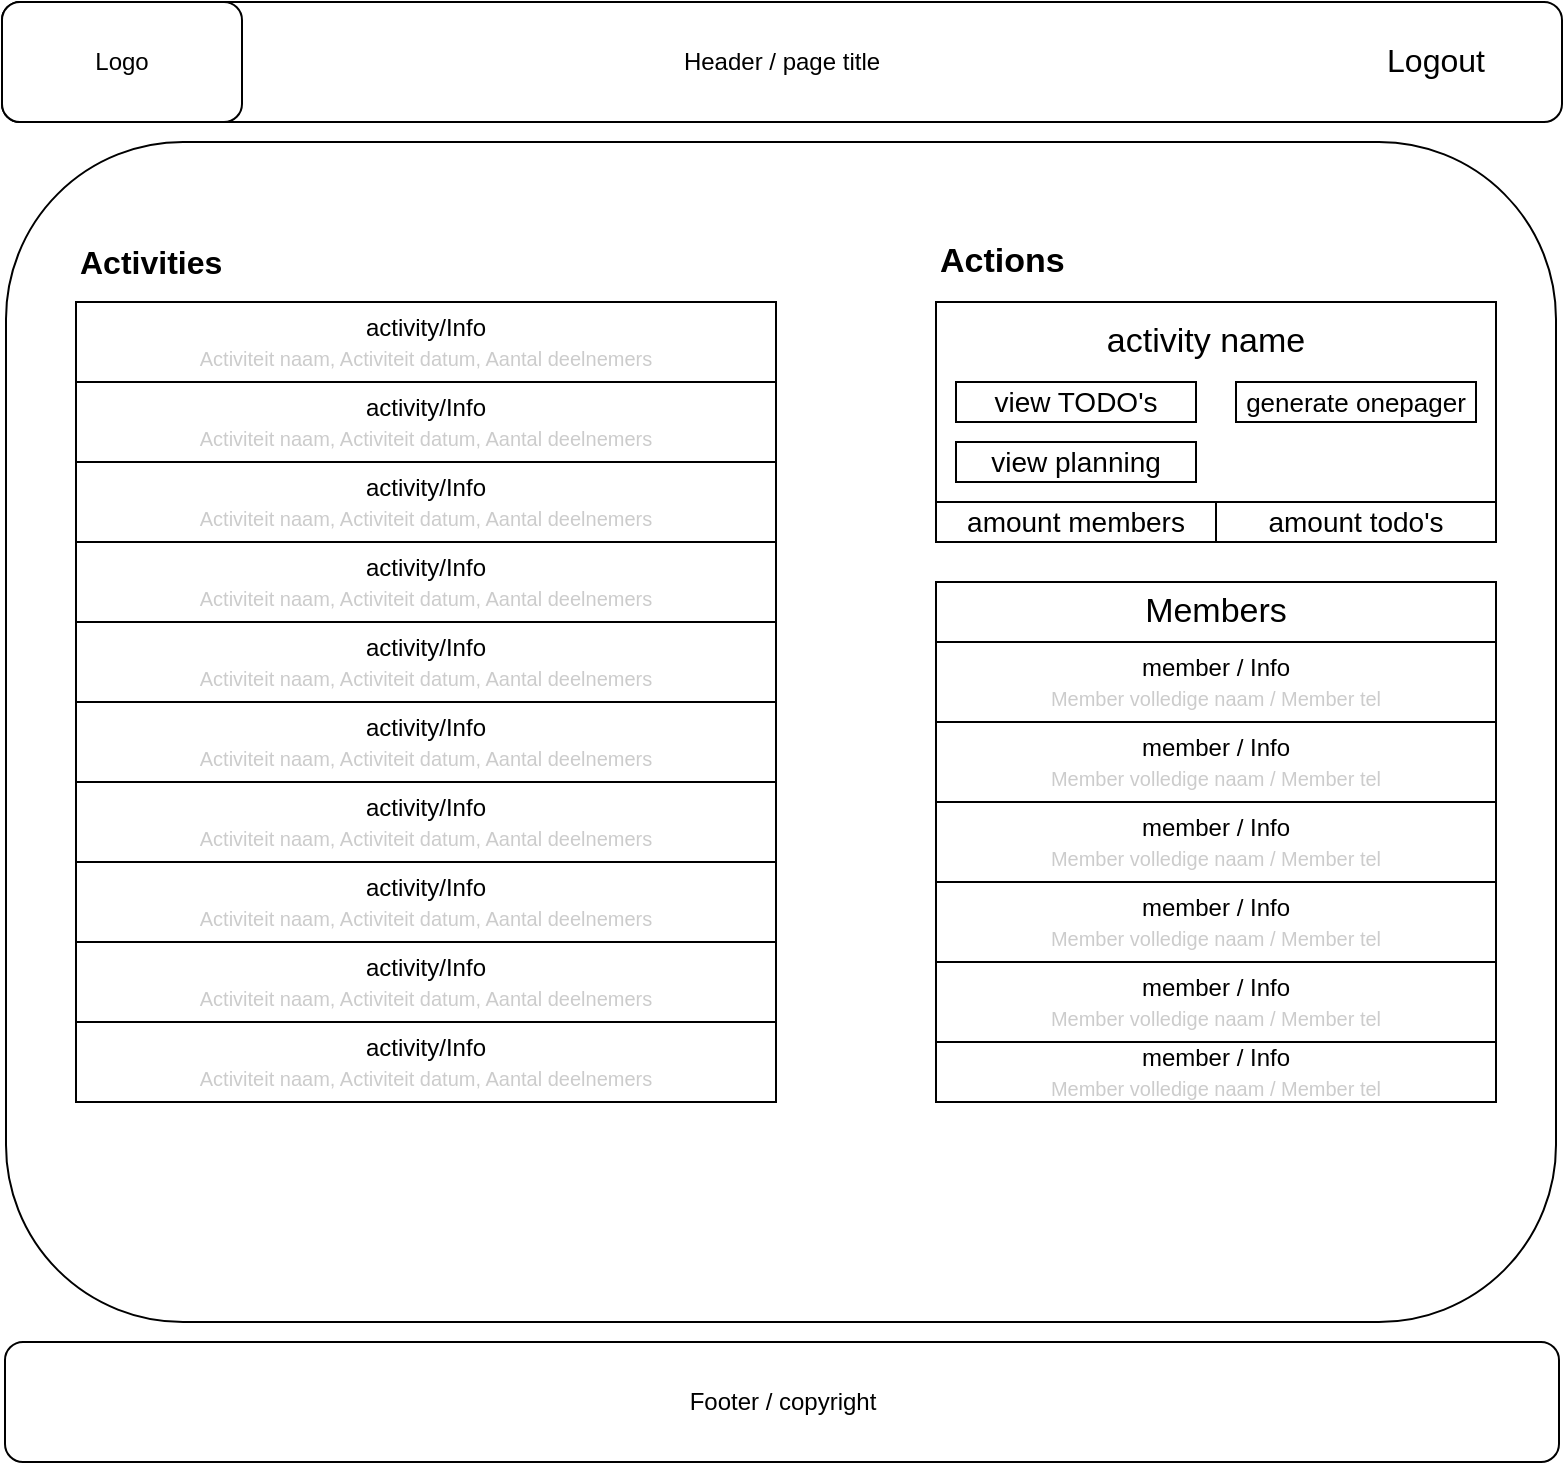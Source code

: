 <mxfile version="10.6.8" type="device"><diagram id="6_P3zEw1lcFy-CxTmmvz" name="Page-1"><mxGraphModel dx="914" dy="596" grid="1" gridSize="10" guides="1" tooltips="1" connect="1" arrows="1" fold="1" page="1" pageScale="1" pageWidth="827" pageHeight="1169" math="0" shadow="0"><root><mxCell id="0"/><mxCell id="1" parent="0"/><mxCell id="SW2021e6Q6jB_ChYrH0Y-1" value="Header / page title" style="rounded=1;whiteSpace=wrap;html=1;" vertex="1" parent="1"><mxGeometry x="23" y="20" width="780" height="60" as="geometry"/></mxCell><mxCell id="SW2021e6Q6jB_ChYrH0Y-2" value="" style="rounded=1;whiteSpace=wrap;html=1;spacing=2;" vertex="1" parent="1"><mxGeometry x="25" y="90" width="775" height="590" as="geometry"/></mxCell><mxCell id="SW2021e6Q6jB_ChYrH0Y-11" value="Logo" style="rounded=1;whiteSpace=wrap;html=1;" vertex="1" parent="1"><mxGeometry x="23" y="20" width="120" height="60" as="geometry"/></mxCell><mxCell id="SW2021e6Q6jB_ChYrH0Y-12" value="Footer / copyright&lt;br&gt;" style="rounded=1;whiteSpace=wrap;html=1;" vertex="1" parent="1"><mxGeometry x="24.5" y="690" width="777" height="60" as="geometry"/></mxCell><mxCell id="SW2021e6Q6jB_ChYrH0Y-18" value="" style="rounded=0;whiteSpace=wrap;html=1;shadow=0;glass=0;comic=0;align=center;" vertex="1" parent="1"><mxGeometry x="60" y="170" width="350" height="400" as="geometry"/></mxCell><mxCell id="SW2021e6Q6jB_ChYrH0Y-19" value="activity/Info&lt;br&gt;&lt;font color=&quot;#cccccc&quot; size=&quot;1&quot;&gt;Activiteit naam, Activiteit datum, Aantal deelnemers&lt;/font&gt;&lt;br&gt;" style="rounded=0;whiteSpace=wrap;html=1;shadow=0;glass=0;comic=0;align=center;" vertex="1" parent="1"><mxGeometry x="60" y="170" width="350" height="40" as="geometry"/></mxCell><mxCell id="SW2021e6Q6jB_ChYrH0Y-40" value="" style="rounded=0;whiteSpace=wrap;html=1;shadow=0;glass=0;comic=0;align=center;" vertex="1" parent="1"><mxGeometry x="490" y="170" width="280" height="120" as="geometry"/></mxCell><mxCell id="SW2021e6Q6jB_ChYrH0Y-41" value="&lt;font style=&quot;font-size: 16px&quot;&gt;Activities&lt;/font&gt;" style="text;html=1;strokeColor=none;fillColor=none;align=left;verticalAlign=middle;whiteSpace=wrap;rounded=0;shadow=0;glass=0;comic=0;fontStyle=1" vertex="1" parent="1"><mxGeometry x="60" y="140" width="95" height="20" as="geometry"/></mxCell><mxCell id="SW2021e6Q6jB_ChYrH0Y-51" value="&lt;b&gt;&lt;font style=&quot;font-size: 17px&quot;&gt;Actions&lt;/font&gt;&lt;/b&gt;" style="text;html=1;strokeColor=none;fillColor=none;align=left;verticalAlign=middle;whiteSpace=wrap;rounded=0;shadow=0;glass=0;comic=0;fontSize=17;" vertex="1" parent="1"><mxGeometry x="490" y="140" width="90" height="20" as="geometry"/></mxCell><mxCell id="SW2021e6Q6jB_ChYrH0Y-59" value="" style="rounded=0;whiteSpace=wrap;html=1;shadow=0;glass=0;comic=0;fontSize=17;align=center;" vertex="1" parent="1"><mxGeometry x="490" y="310" width="280" height="260" as="geometry"/></mxCell><mxCell id="SW2021e6Q6jB_ChYrH0Y-60" value="Members" style="rounded=0;whiteSpace=wrap;html=1;shadow=0;glass=0;comic=0;fontSize=17;align=center;" vertex="1" parent="1"><mxGeometry x="490" y="310" width="280" height="30" as="geometry"/></mxCell><mxCell id="SW2021e6Q6jB_ChYrH0Y-79" value="activity/Info&lt;br&gt;&lt;font color=&quot;#cccccc&quot; size=&quot;1&quot;&gt;Activiteit naam, Activiteit datum, Aantal deelnemers&lt;/font&gt;&lt;br&gt;" style="rounded=0;whiteSpace=wrap;html=1;shadow=0;glass=0;comic=0;align=center;" vertex="1" parent="1"><mxGeometry x="60" y="210" width="350" height="40" as="geometry"/></mxCell><mxCell id="SW2021e6Q6jB_ChYrH0Y-80" value="activity/Info&lt;br&gt;&lt;font color=&quot;#cccccc&quot; size=&quot;1&quot;&gt;Activiteit naam, Activiteit datum, Aantal deelnemers&lt;/font&gt;&lt;br&gt;" style="rounded=0;whiteSpace=wrap;html=1;shadow=0;glass=0;comic=0;align=center;" vertex="1" parent="1"><mxGeometry x="60" y="250" width="350" height="40" as="geometry"/></mxCell><mxCell id="SW2021e6Q6jB_ChYrH0Y-81" value="activity/Info&lt;br&gt;&lt;font color=&quot;#cccccc&quot; size=&quot;1&quot;&gt;Activiteit naam, Activiteit datum, Aantal deelnemers&lt;/font&gt;&lt;br&gt;" style="rounded=0;whiteSpace=wrap;html=1;shadow=0;glass=0;comic=0;align=center;" vertex="1" parent="1"><mxGeometry x="60" y="290" width="350" height="40" as="geometry"/></mxCell><mxCell id="SW2021e6Q6jB_ChYrH0Y-82" value="activity/Info&lt;br&gt;&lt;font color=&quot;#cccccc&quot; size=&quot;1&quot;&gt;Activiteit naam, Activiteit datum, Aantal deelnemers&lt;/font&gt;&lt;br&gt;" style="rounded=0;whiteSpace=wrap;html=1;shadow=0;glass=0;comic=0;align=center;" vertex="1" parent="1"><mxGeometry x="60" y="330" width="350" height="40" as="geometry"/></mxCell><mxCell id="SW2021e6Q6jB_ChYrH0Y-83" value="activity/Info&lt;br&gt;&lt;font color=&quot;#cccccc&quot; size=&quot;1&quot;&gt;Activiteit naam, Activiteit datum, Aantal deelnemers&lt;/font&gt;&lt;br&gt;" style="rounded=0;whiteSpace=wrap;html=1;shadow=0;glass=0;comic=0;align=center;" vertex="1" parent="1"><mxGeometry x="60" y="370" width="350" height="40" as="geometry"/></mxCell><mxCell id="SW2021e6Q6jB_ChYrH0Y-84" value="activity/Info&lt;br&gt;&lt;font color=&quot;#cccccc&quot; size=&quot;1&quot;&gt;Activiteit naam, Activiteit datum, Aantal deelnemers&lt;/font&gt;&lt;br&gt;" style="rounded=0;whiteSpace=wrap;html=1;shadow=0;glass=0;comic=0;align=center;" vertex="1" parent="1"><mxGeometry x="60" y="410" width="350" height="40" as="geometry"/></mxCell><mxCell id="SW2021e6Q6jB_ChYrH0Y-85" value="activity/Info&lt;br&gt;&lt;font color=&quot;#cccccc&quot; size=&quot;1&quot;&gt;Activiteit naam, Activiteit datum, Aantal deelnemers&lt;/font&gt;&lt;br&gt;" style="rounded=0;whiteSpace=wrap;html=1;shadow=0;glass=0;comic=0;align=center;" vertex="1" parent="1"><mxGeometry x="60" y="450" width="350" height="40" as="geometry"/></mxCell><mxCell id="SW2021e6Q6jB_ChYrH0Y-86" value="activity/Info&lt;br&gt;&lt;font color=&quot;#cccccc&quot; size=&quot;1&quot;&gt;Activiteit naam, Activiteit datum, Aantal deelnemers&lt;/font&gt;&lt;br&gt;" style="rounded=0;whiteSpace=wrap;html=1;shadow=0;glass=0;comic=0;align=center;" vertex="1" parent="1"><mxGeometry x="60" y="490" width="350" height="40" as="geometry"/></mxCell><mxCell id="SW2021e6Q6jB_ChYrH0Y-87" value="activity/Info&lt;br&gt;&lt;font color=&quot;#cccccc&quot; size=&quot;1&quot;&gt;Activiteit naam, Activiteit datum, Aantal deelnemers&lt;/font&gt;&lt;br&gt;" style="rounded=0;whiteSpace=wrap;html=1;shadow=0;glass=0;comic=0;align=center;" vertex="1" parent="1"><mxGeometry x="60" y="530" width="350" height="40" as="geometry"/></mxCell><mxCell id="SW2021e6Q6jB_ChYrH0Y-96" value="&lt;span style=&quot;font-size: 14px&quot;&gt;amount members&lt;/span&gt;&lt;br&gt;&lt;div style=&quot;text-align: center&quot;&gt;&lt;/div&gt;" style="rounded=0;whiteSpace=wrap;html=1;shadow=0;glass=0;comic=0;fontSize=17;align=center;" vertex="1" parent="1"><mxGeometry x="490" y="270" width="140" height="20" as="geometry"/></mxCell><mxCell id="SW2021e6Q6jB_ChYrH0Y-97" value="&lt;span style=&quot;font-size: 14px&quot;&gt;amount todo's&lt;/span&gt;&lt;br&gt;&lt;div style=&quot;text-align: center&quot;&gt;&lt;/div&gt;" style="rounded=0;whiteSpace=wrap;html=1;shadow=0;glass=0;comic=0;fontSize=17;align=center;" vertex="1" parent="1"><mxGeometry x="630" y="270" width="140" height="20" as="geometry"/></mxCell><mxCell id="SW2021e6Q6jB_ChYrH0Y-114" value="activity name" style="text;html=1;strokeColor=none;fillColor=none;align=center;verticalAlign=middle;whiteSpace=wrap;rounded=0;shadow=0;glass=0;comic=0;fontSize=17;" vertex="1" parent="1"><mxGeometry x="535" y="180" width="180" height="20" as="geometry"/></mxCell><mxCell id="SW2021e6Q6jB_ChYrH0Y-115" value="&lt;font style=&quot;font-size: 14px&quot;&gt;view TODO's&lt;/font&gt;" style="rounded=0;whiteSpace=wrap;html=1;shadow=0;glass=0;comic=0;fontSize=17;align=center;" vertex="1" parent="1"><mxGeometry x="500" y="210" width="120" height="20" as="geometry"/></mxCell><mxCell id="SW2021e6Q6jB_ChYrH0Y-116" value="&lt;font style=&quot;font-size: 14px&quot;&gt;view planning&lt;/font&gt;" style="rounded=0;whiteSpace=wrap;html=1;shadow=0;glass=0;comic=0;fontSize=17;align=center;" vertex="1" parent="1"><mxGeometry x="500" y="240" width="120" height="20" as="geometry"/></mxCell><mxCell id="SW2021e6Q6jB_ChYrH0Y-117" value="&lt;font style=&quot;font-size: 13px&quot;&gt;generate onepager&lt;/font&gt;" style="rounded=0;whiteSpace=wrap;html=1;shadow=0;glass=0;comic=0;fontSize=17;align=center;" vertex="1" parent="1"><mxGeometry x="640" y="210" width="120" height="20" as="geometry"/></mxCell><mxCell id="SW2021e6Q6jB_ChYrH0Y-118" value="member / Info&lt;br&gt;&lt;font color=&quot;#cccccc&quot; size=&quot;1&quot;&gt;Member volledige naam / Member tel&lt;/font&gt;&lt;br&gt;" style="rounded=0;whiteSpace=wrap;html=1;shadow=0;glass=0;comic=0;align=center;" vertex="1" parent="1"><mxGeometry x="490" y="340" width="280" height="40" as="geometry"/></mxCell><mxCell id="SW2021e6Q6jB_ChYrH0Y-119" value="member / Info&lt;br&gt;&lt;font color=&quot;#cccccc&quot; size=&quot;1&quot;&gt;Member volledige naam / Member tel&lt;/font&gt;&lt;br&gt;" style="rounded=0;whiteSpace=wrap;html=1;shadow=0;glass=0;comic=0;align=center;" vertex="1" parent="1"><mxGeometry x="490" y="380" width="280" height="40" as="geometry"/></mxCell><mxCell id="SW2021e6Q6jB_ChYrH0Y-120" value="member / Info&lt;br&gt;&lt;font color=&quot;#cccccc&quot; size=&quot;1&quot;&gt;Member volledige naam / Member tel&lt;/font&gt;&lt;br&gt;" style="rounded=0;whiteSpace=wrap;html=1;shadow=0;glass=0;comic=0;align=center;" vertex="1" parent="1"><mxGeometry x="490" y="420" width="280" height="40" as="geometry"/></mxCell><mxCell id="SW2021e6Q6jB_ChYrH0Y-121" value="member / Info&lt;br&gt;&lt;font color=&quot;#cccccc&quot; size=&quot;1&quot;&gt;Member volledige naam / Member tel&lt;/font&gt;&lt;br&gt;" style="rounded=0;whiteSpace=wrap;html=1;shadow=0;glass=0;comic=0;align=center;" vertex="1" parent="1"><mxGeometry x="490" y="460" width="280" height="40" as="geometry"/></mxCell><mxCell id="SW2021e6Q6jB_ChYrH0Y-122" value="member / Info&lt;br&gt;&lt;font color=&quot;#cccccc&quot; size=&quot;1&quot;&gt;Member volledige naam / Member tel&lt;/font&gt;&lt;br&gt;" style="rounded=0;whiteSpace=wrap;html=1;shadow=0;glass=0;comic=0;align=center;" vertex="1" parent="1"><mxGeometry x="490" y="500" width="280" height="40" as="geometry"/></mxCell><mxCell id="SW2021e6Q6jB_ChYrH0Y-123" value="member / Info&lt;br&gt;&lt;font color=&quot;#cccccc&quot; size=&quot;1&quot;&gt;Member volledige naam / Member tel&lt;/font&gt;&lt;br&gt;" style="rounded=0;whiteSpace=wrap;html=1;shadow=0;glass=0;comic=0;align=center;" vertex="1" parent="1"><mxGeometry x="490" y="540" width="280" height="30" as="geometry"/></mxCell><mxCell id="SW2021e6Q6jB_ChYrH0Y-125" value="&lt;font style=&quot;font-size: 16px&quot;&gt;Logout&lt;/font&gt;" style="text;html=1;strokeColor=none;fillColor=none;align=center;verticalAlign=middle;whiteSpace=wrap;rounded=0;shadow=0;glass=0;comic=0;fontSize=17;" vertex="1" parent="1"><mxGeometry x="710" y="40" width="60" height="20" as="geometry"/></mxCell></root></mxGraphModel></diagram></mxfile>